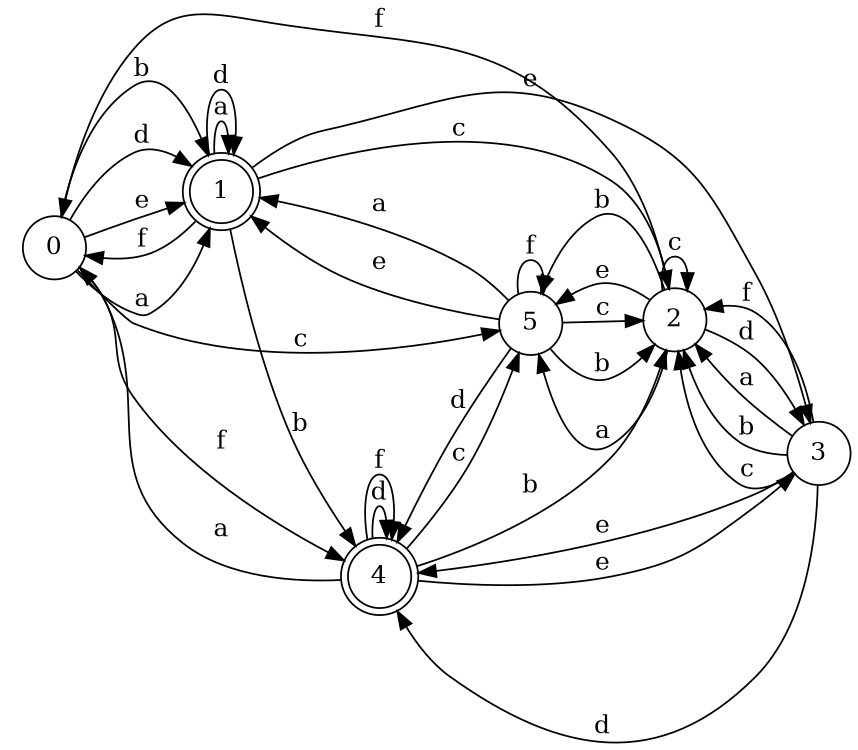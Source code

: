 digraph n5_1 {
__start0 [label="" shape="none"];

rankdir=LR;
size="8,5";

s0 [style="filled", color="black", fillcolor="white" shape="circle", label="0"];
s1 [style="rounded,filled", color="black", fillcolor="white" shape="doublecircle", label="1"];
s2 [style="filled", color="black", fillcolor="white" shape="circle", label="2"];
s3 [style="filled", color="black", fillcolor="white" shape="circle", label="3"];
s4 [style="rounded,filled", color="black", fillcolor="white" shape="doublecircle", label="4"];
s5 [style="filled", color="black", fillcolor="white" shape="circle", label="5"];
s0 -> s1 [label="a"];
s0 -> s1 [label="b"];
s0 -> s5 [label="c"];
s0 -> s1 [label="d"];
s0 -> s1 [label="e"];
s0 -> s4 [label="f"];
s1 -> s1 [label="a"];
s1 -> s4 [label="b"];
s1 -> s2 [label="c"];
s1 -> s1 [label="d"];
s1 -> s3 [label="e"];
s1 -> s0 [label="f"];
s2 -> s5 [label="a"];
s2 -> s5 [label="b"];
s2 -> s2 [label="c"];
s2 -> s3 [label="d"];
s2 -> s5 [label="e"];
s2 -> s0 [label="f"];
s3 -> s2 [label="a"];
s3 -> s2 [label="b"];
s3 -> s2 [label="c"];
s3 -> s4 [label="d"];
s3 -> s4 [label="e"];
s3 -> s2 [label="f"];
s4 -> s0 [label="a"];
s4 -> s2 [label="b"];
s4 -> s5 [label="c"];
s4 -> s4 [label="d"];
s4 -> s3 [label="e"];
s4 -> s4 [label="f"];
s5 -> s1 [label="a"];
s5 -> s2 [label="b"];
s5 -> s2 [label="c"];
s5 -> s4 [label="d"];
s5 -> s1 [label="e"];
s5 -> s5 [label="f"];

}